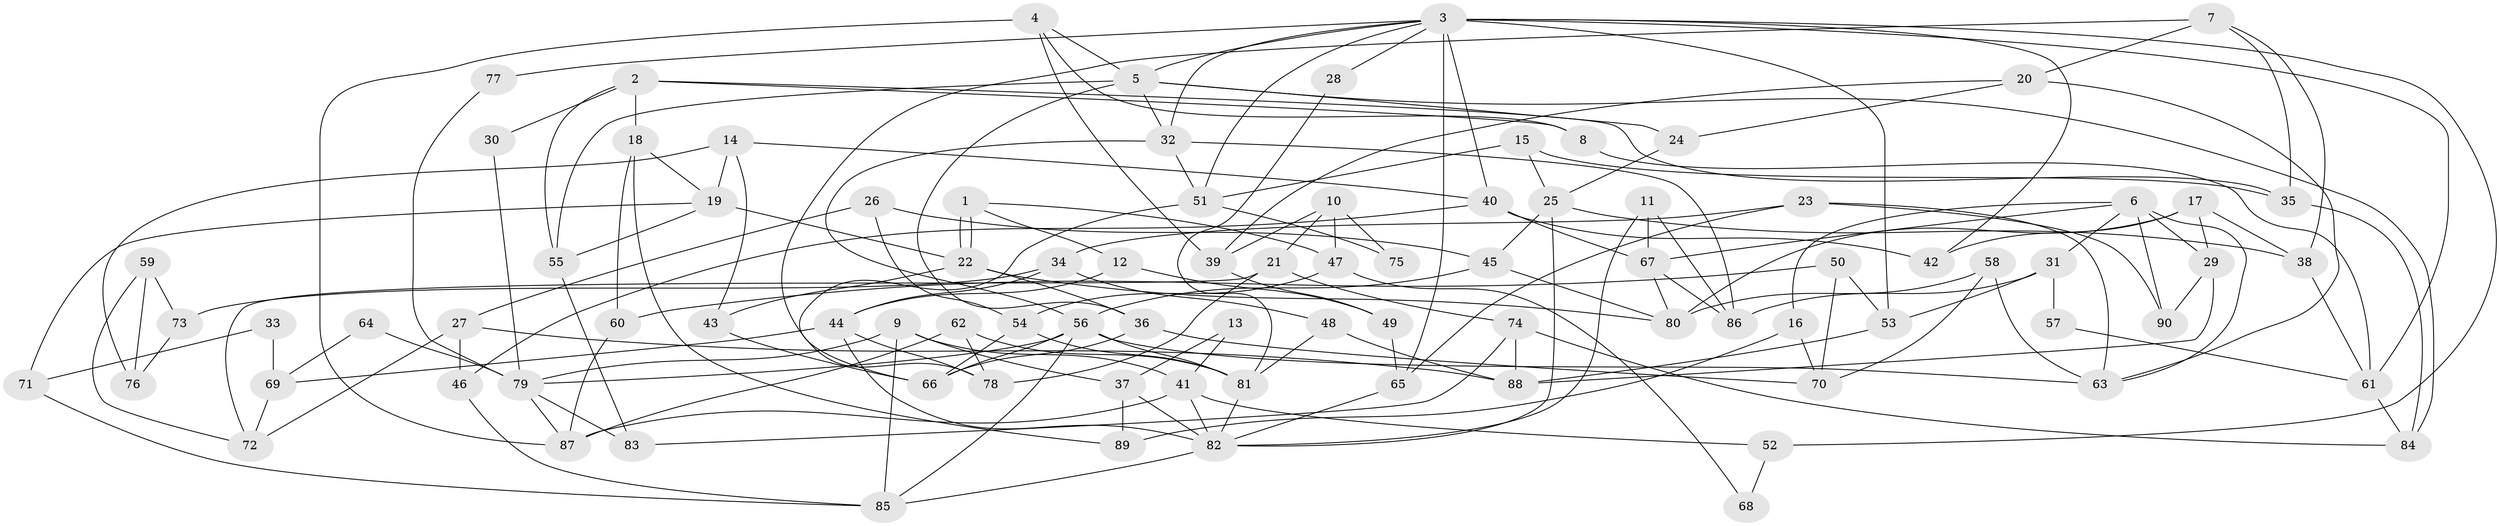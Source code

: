// Generated by graph-tools (version 1.1) at 2025/02/03/09/25 03:02:09]
// undirected, 90 vertices, 180 edges
graph export_dot {
graph [start="1"]
  node [color=gray90,style=filled];
  1;
  2;
  3;
  4;
  5;
  6;
  7;
  8;
  9;
  10;
  11;
  12;
  13;
  14;
  15;
  16;
  17;
  18;
  19;
  20;
  21;
  22;
  23;
  24;
  25;
  26;
  27;
  28;
  29;
  30;
  31;
  32;
  33;
  34;
  35;
  36;
  37;
  38;
  39;
  40;
  41;
  42;
  43;
  44;
  45;
  46;
  47;
  48;
  49;
  50;
  51;
  52;
  53;
  54;
  55;
  56;
  57;
  58;
  59;
  60;
  61;
  62;
  63;
  64;
  65;
  66;
  67;
  68;
  69;
  70;
  71;
  72;
  73;
  74;
  75;
  76;
  77;
  78;
  79;
  80;
  81;
  82;
  83;
  84;
  85;
  86;
  87;
  88;
  89;
  90;
  1 -- 47;
  1 -- 22;
  1 -- 22;
  1 -- 12;
  2 -- 35;
  2 -- 8;
  2 -- 18;
  2 -- 30;
  2 -- 55;
  3 -- 51;
  3 -- 53;
  3 -- 5;
  3 -- 28;
  3 -- 32;
  3 -- 40;
  3 -- 42;
  3 -- 52;
  3 -- 61;
  3 -- 65;
  3 -- 77;
  4 -- 5;
  4 -- 87;
  4 -- 8;
  4 -- 39;
  5 -- 36;
  5 -- 24;
  5 -- 32;
  5 -- 55;
  5 -- 84;
  6 -- 29;
  6 -- 63;
  6 -- 16;
  6 -- 31;
  6 -- 67;
  6 -- 90;
  7 -- 20;
  7 -- 35;
  7 -- 38;
  7 -- 78;
  8 -- 61;
  9 -- 41;
  9 -- 85;
  9 -- 37;
  9 -- 79;
  10 -- 21;
  10 -- 39;
  10 -- 47;
  10 -- 75;
  11 -- 82;
  11 -- 67;
  11 -- 86;
  12 -- 44;
  12 -- 49;
  13 -- 41;
  13 -- 37;
  14 -- 40;
  14 -- 19;
  14 -- 43;
  14 -- 76;
  15 -- 51;
  15 -- 25;
  15 -- 35;
  16 -- 89;
  16 -- 70;
  17 -- 42;
  17 -- 80;
  17 -- 29;
  17 -- 38;
  18 -- 19;
  18 -- 60;
  18 -- 89;
  19 -- 22;
  19 -- 55;
  19 -- 71;
  20 -- 24;
  20 -- 39;
  20 -- 63;
  21 -- 78;
  21 -- 74;
  21 -- 72;
  22 -- 80;
  22 -- 36;
  22 -- 43;
  23 -- 63;
  23 -- 65;
  23 -- 34;
  23 -- 90;
  24 -- 25;
  25 -- 45;
  25 -- 38;
  25 -- 82;
  26 -- 45;
  26 -- 27;
  26 -- 54;
  27 -- 46;
  27 -- 88;
  27 -- 72;
  28 -- 81;
  29 -- 90;
  29 -- 88;
  30 -- 79;
  31 -- 86;
  31 -- 53;
  31 -- 57;
  32 -- 51;
  32 -- 56;
  32 -- 86;
  33 -- 71;
  33 -- 69;
  34 -- 44;
  34 -- 48;
  34 -- 73;
  35 -- 84;
  36 -- 66;
  36 -- 70;
  37 -- 82;
  37 -- 89;
  38 -- 61;
  39 -- 49;
  40 -- 67;
  40 -- 42;
  40 -- 46;
  41 -- 82;
  41 -- 87;
  41 -- 52;
  43 -- 66;
  44 -- 82;
  44 -- 78;
  44 -- 69;
  45 -- 56;
  45 -- 80;
  46 -- 85;
  47 -- 54;
  47 -- 68;
  48 -- 81;
  48 -- 88;
  49 -- 65;
  50 -- 53;
  50 -- 70;
  50 -- 60;
  51 -- 66;
  51 -- 75;
  52 -- 68;
  53 -- 88;
  54 -- 66;
  54 -- 81;
  55 -- 83;
  56 -- 79;
  56 -- 63;
  56 -- 66;
  56 -- 81;
  56 -- 85;
  57 -- 61;
  58 -- 63;
  58 -- 70;
  58 -- 80;
  59 -- 76;
  59 -- 72;
  59 -- 73;
  60 -- 87;
  61 -- 84;
  62 -- 81;
  62 -- 87;
  62 -- 78;
  64 -- 69;
  64 -- 79;
  65 -- 82;
  67 -- 86;
  67 -- 80;
  69 -- 72;
  71 -- 85;
  73 -- 76;
  74 -- 84;
  74 -- 88;
  74 -- 83;
  77 -- 79;
  79 -- 83;
  79 -- 87;
  81 -- 82;
  82 -- 85;
}
